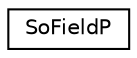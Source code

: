 digraph "Graphical Class Hierarchy"
{
 // LATEX_PDF_SIZE
  edge [fontname="Helvetica",fontsize="10",labelfontname="Helvetica",labelfontsize="10"];
  node [fontname="Helvetica",fontsize="10",shape=record];
  rankdir="LR";
  Node0 [label="SoFieldP",height=0.2,width=0.4,color="black", fillcolor="white", style="filled",URL="$classSoFieldP.html",tooltip=" "];
}
